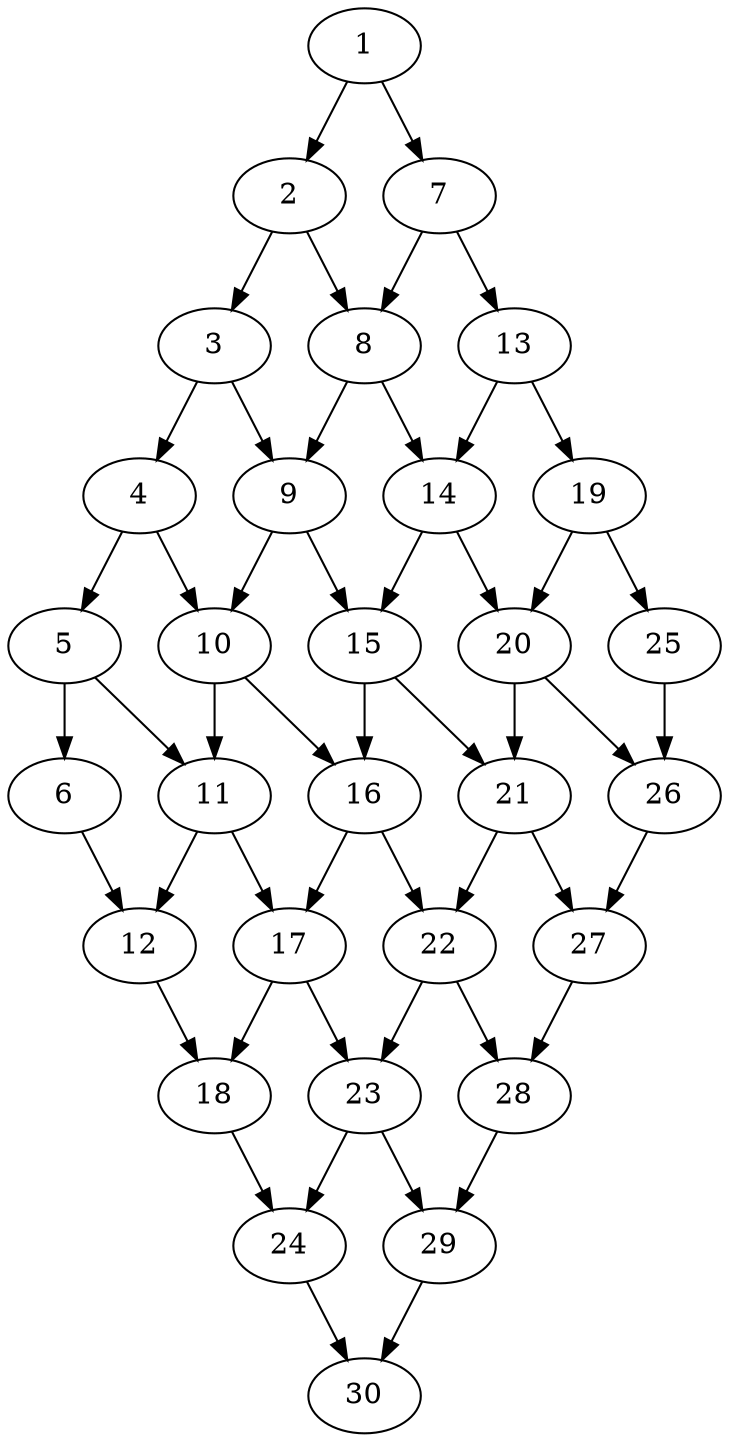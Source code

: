 digraph grafoMalla_m_6_n_5 {
1;
2;
3;
4;
5;
6;
7;
8;
9;
10;
11;
12;
13;
14;
15;
16;
17;
18;
19;
20;
21;
22;
23;
24;
25;
26;
27;
28;
29;
30;
1 -> 2;
1 -> 7;
2 -> 3;
2 -> 8;
3 -> 4;
3 -> 9;
4 -> 5;
4 -> 10;
5 -> 6;
5 -> 11;
6 -> 12;
7 -> 8;
7 -> 13;
8 -> 9;
8 -> 14;
9 -> 10;
9 -> 15;
10 -> 11;
10 -> 16;
11 -> 12;
11 -> 17;
12 -> 18;
13 -> 14;
13 -> 19;
14 -> 15;
14 -> 20;
15 -> 16;
15 -> 21;
16 -> 17;
16 -> 22;
17 -> 18;
17 -> 23;
18 -> 24;
19 -> 20;
19 -> 25;
20 -> 21;
20 -> 26;
21 -> 22;
21 -> 27;
22 -> 23;
22 -> 28;
23 -> 24;
23 -> 29;
24 -> 30;
25 -> 26;
26 -> 27;
27 -> 28;
28 -> 29;
29 -> 30;
}